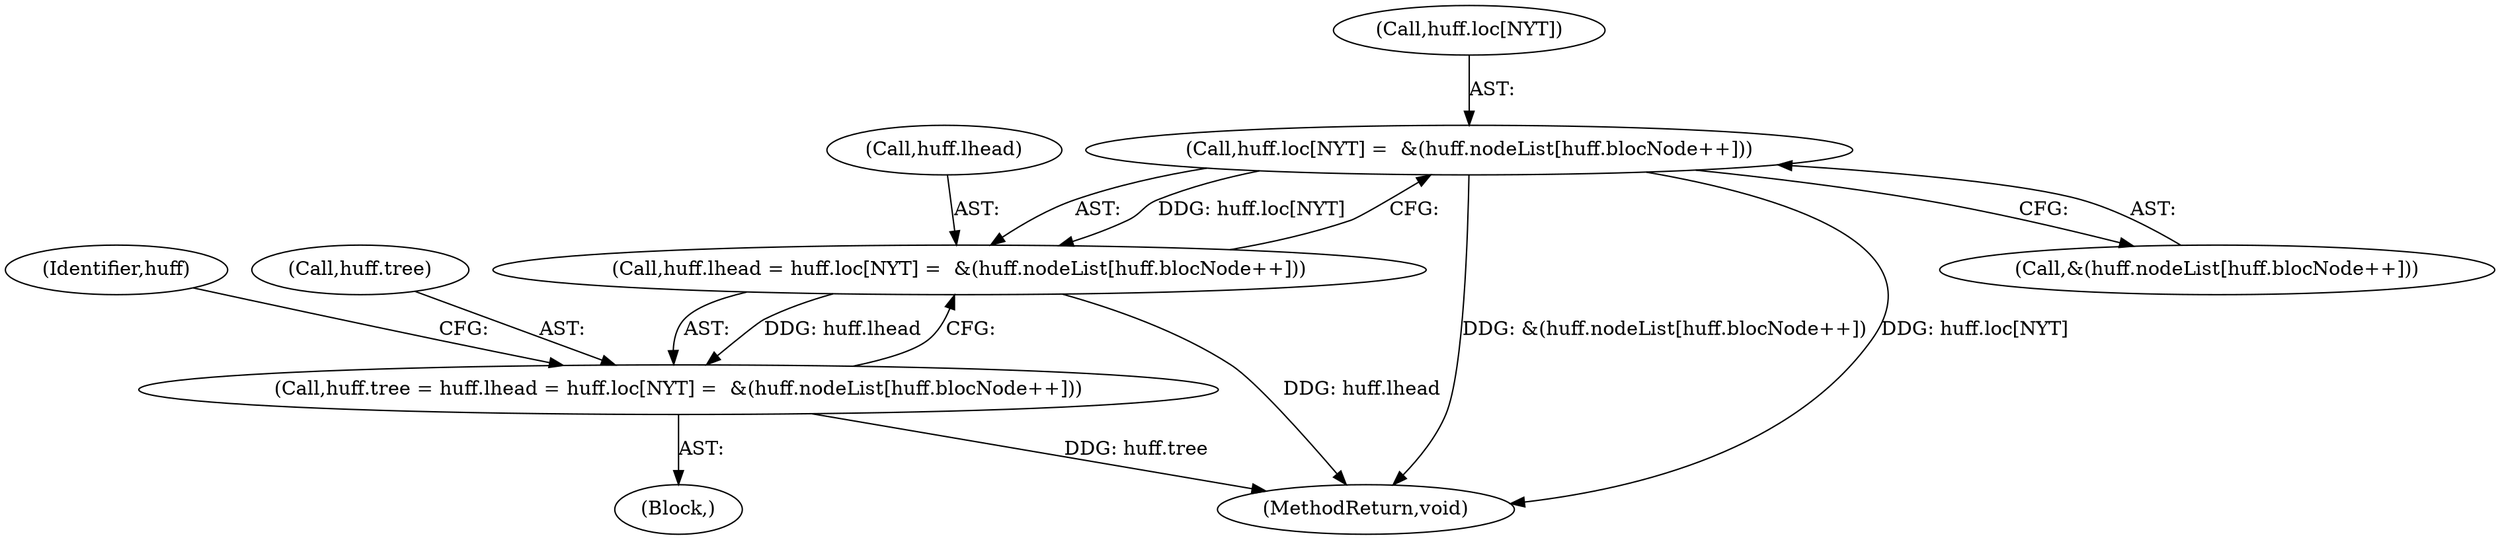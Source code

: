digraph "0_ioq3_d2b1d124d4055c2fcbe5126863487c52fd58cca1@array" {
"1000148" [label="(Call,huff.loc[NYT] =  &(huff.nodeList[huff.blocNode++]))"];
"1000144" [label="(Call,huff.lhead = huff.loc[NYT] =  &(huff.nodeList[huff.blocNode++]))"];
"1000140" [label="(Call,huff.tree = huff.lhead = huff.loc[NYT] =  &(huff.nodeList[huff.blocNode++]))"];
"1000144" [label="(Call,huff.lhead = huff.loc[NYT] =  &(huff.nodeList[huff.blocNode++]))"];
"1000166" [label="(Identifier,huff)"];
"1000148" [label="(Call,huff.loc[NYT] =  &(huff.nodeList[huff.blocNode++]))"];
"1000274" [label="(MethodReturn,void)"];
"1000154" [label="(Call,&(huff.nodeList[huff.blocNode++]))"];
"1000149" [label="(Call,huff.loc[NYT])"];
"1000141" [label="(Call,huff.tree)"];
"1000106" [label="(Block,)"];
"1000145" [label="(Call,huff.lhead)"];
"1000140" [label="(Call,huff.tree = huff.lhead = huff.loc[NYT] =  &(huff.nodeList[huff.blocNode++]))"];
"1000148" -> "1000144"  [label="AST: "];
"1000148" -> "1000154"  [label="CFG: "];
"1000149" -> "1000148"  [label="AST: "];
"1000154" -> "1000148"  [label="AST: "];
"1000144" -> "1000148"  [label="CFG: "];
"1000148" -> "1000274"  [label="DDG: &(huff.nodeList[huff.blocNode++])"];
"1000148" -> "1000274"  [label="DDG: huff.loc[NYT]"];
"1000148" -> "1000144"  [label="DDG: huff.loc[NYT]"];
"1000144" -> "1000140"  [label="AST: "];
"1000145" -> "1000144"  [label="AST: "];
"1000140" -> "1000144"  [label="CFG: "];
"1000144" -> "1000274"  [label="DDG: huff.lhead"];
"1000144" -> "1000140"  [label="DDG: huff.lhead"];
"1000140" -> "1000106"  [label="AST: "];
"1000141" -> "1000140"  [label="AST: "];
"1000166" -> "1000140"  [label="CFG: "];
"1000140" -> "1000274"  [label="DDG: huff.tree"];
}
